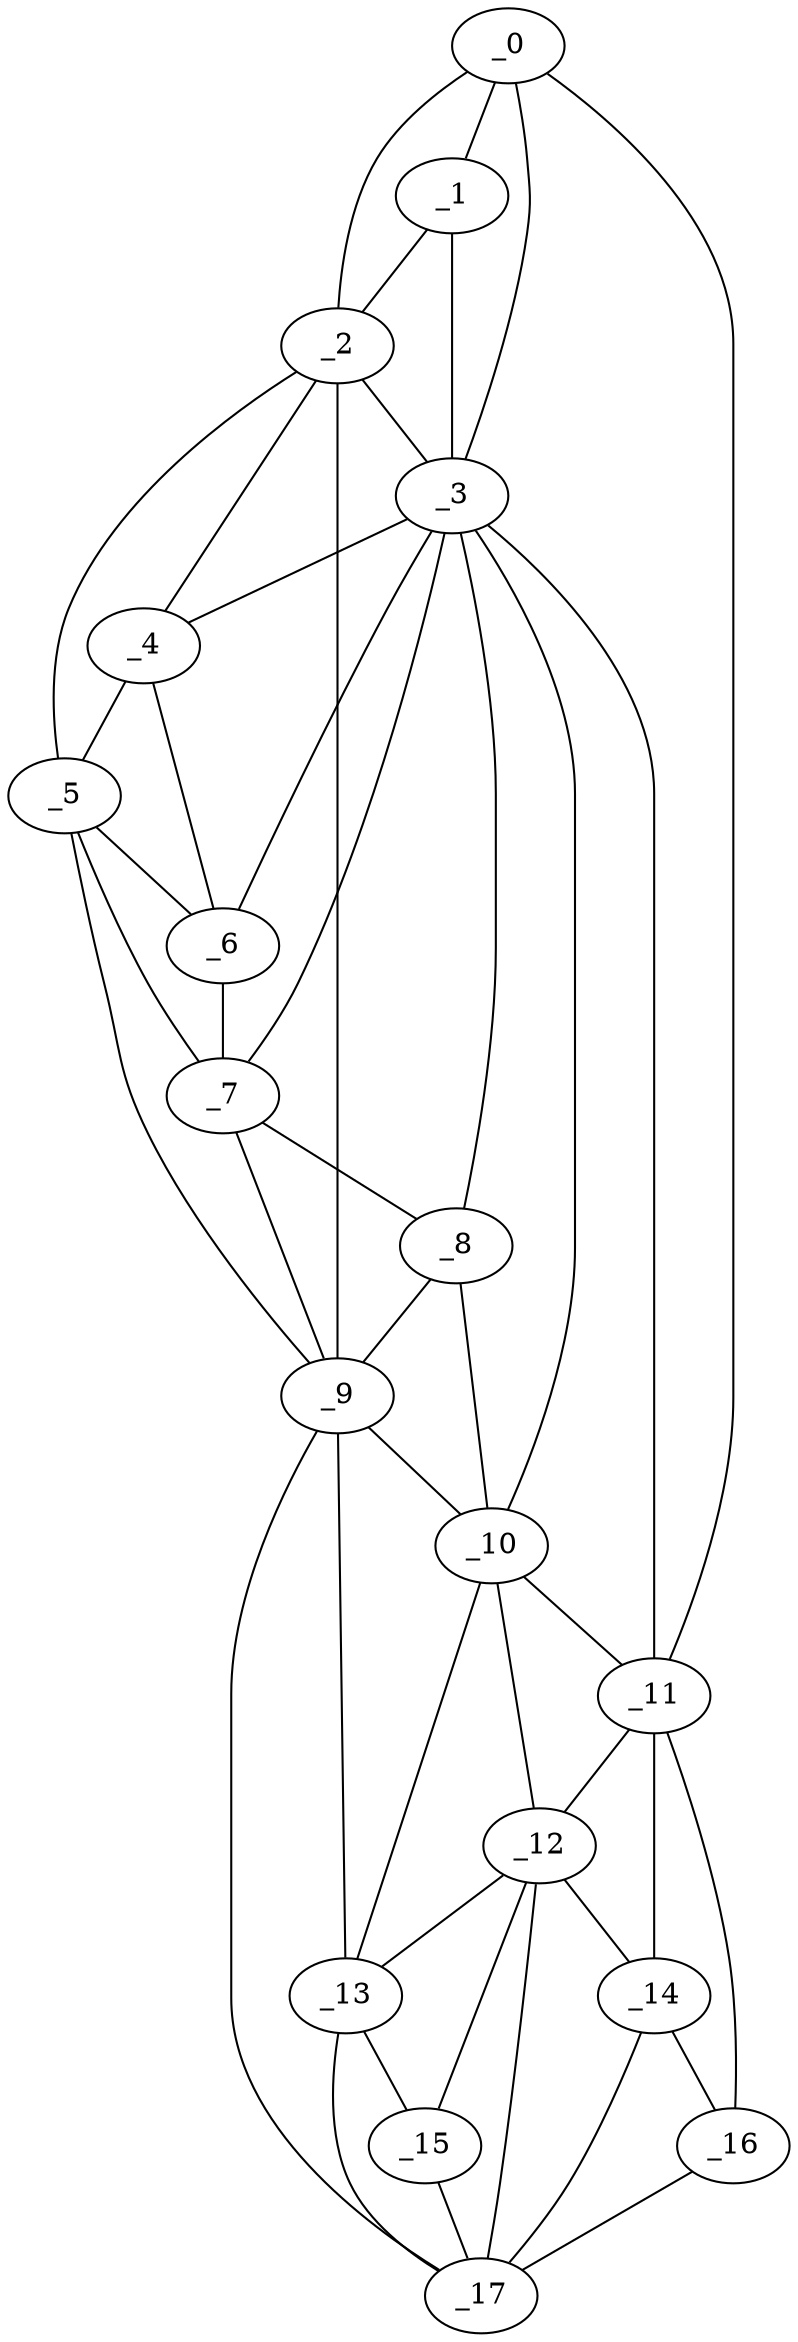 graph "obj10__315.gxl" {
	_0	 [x=5,
		y=27];
	_1	 [x=68,
		y=99];
	_0 -- _1	 [valence=2];
	_2	 [x=71,
		y=103];
	_0 -- _2	 [valence=1];
	_3	 [x=74,
		y=91];
	_0 -- _3	 [valence=2];
	_11	 [x=107,
		y=14];
	_0 -- _11	 [valence=1];
	_1 -- _2	 [valence=1];
	_1 -- _3	 [valence=2];
	_2 -- _3	 [valence=2];
	_4	 [x=84,
		y=94];
	_2 -- _4	 [valence=2];
	_5	 [x=86,
		y=99];
	_2 -- _5	 [valence=1];
	_9	 [x=102,
		y=102];
	_2 -- _9	 [valence=1];
	_3 -- _4	 [valence=2];
	_6	 [x=87,
		y=92];
	_3 -- _6	 [valence=2];
	_7	 [x=91,
		y=89];
	_3 -- _7	 [valence=2];
	_8	 [x=101,
		y=79];
	_3 -- _8	 [valence=2];
	_10	 [x=106,
		y=72];
	_3 -- _10	 [valence=1];
	_3 -- _11	 [valence=2];
	_4 -- _5	 [valence=2];
	_4 -- _6	 [valence=2];
	_5 -- _6	 [valence=1];
	_5 -- _7	 [valence=2];
	_5 -- _9	 [valence=1];
	_6 -- _7	 [valence=1];
	_7 -- _8	 [valence=2];
	_7 -- _9	 [valence=2];
	_8 -- _9	 [valence=2];
	_8 -- _10	 [valence=2];
	_9 -- _10	 [valence=2];
	_13	 [x=116,
		y=58];
	_9 -- _13	 [valence=1];
	_17	 [x=126,
		y=41];
	_9 -- _17	 [valence=1];
	_10 -- _11	 [valence=1];
	_12	 [x=116,
		y=38];
	_10 -- _12	 [valence=2];
	_10 -- _13	 [valence=2];
	_11 -- _12	 [valence=2];
	_14	 [x=119,
		y=24];
	_11 -- _14	 [valence=1];
	_16	 [x=125,
		y=18];
	_11 -- _16	 [valence=1];
	_12 -- _13	 [valence=1];
	_12 -- _14	 [valence=2];
	_15	 [x=119,
		y=50];
	_12 -- _15	 [valence=1];
	_12 -- _17	 [valence=2];
	_13 -- _15	 [valence=2];
	_13 -- _17	 [valence=1];
	_14 -- _16	 [valence=1];
	_14 -- _17	 [valence=2];
	_15 -- _17	 [valence=2];
	_16 -- _17	 [valence=1];
}
